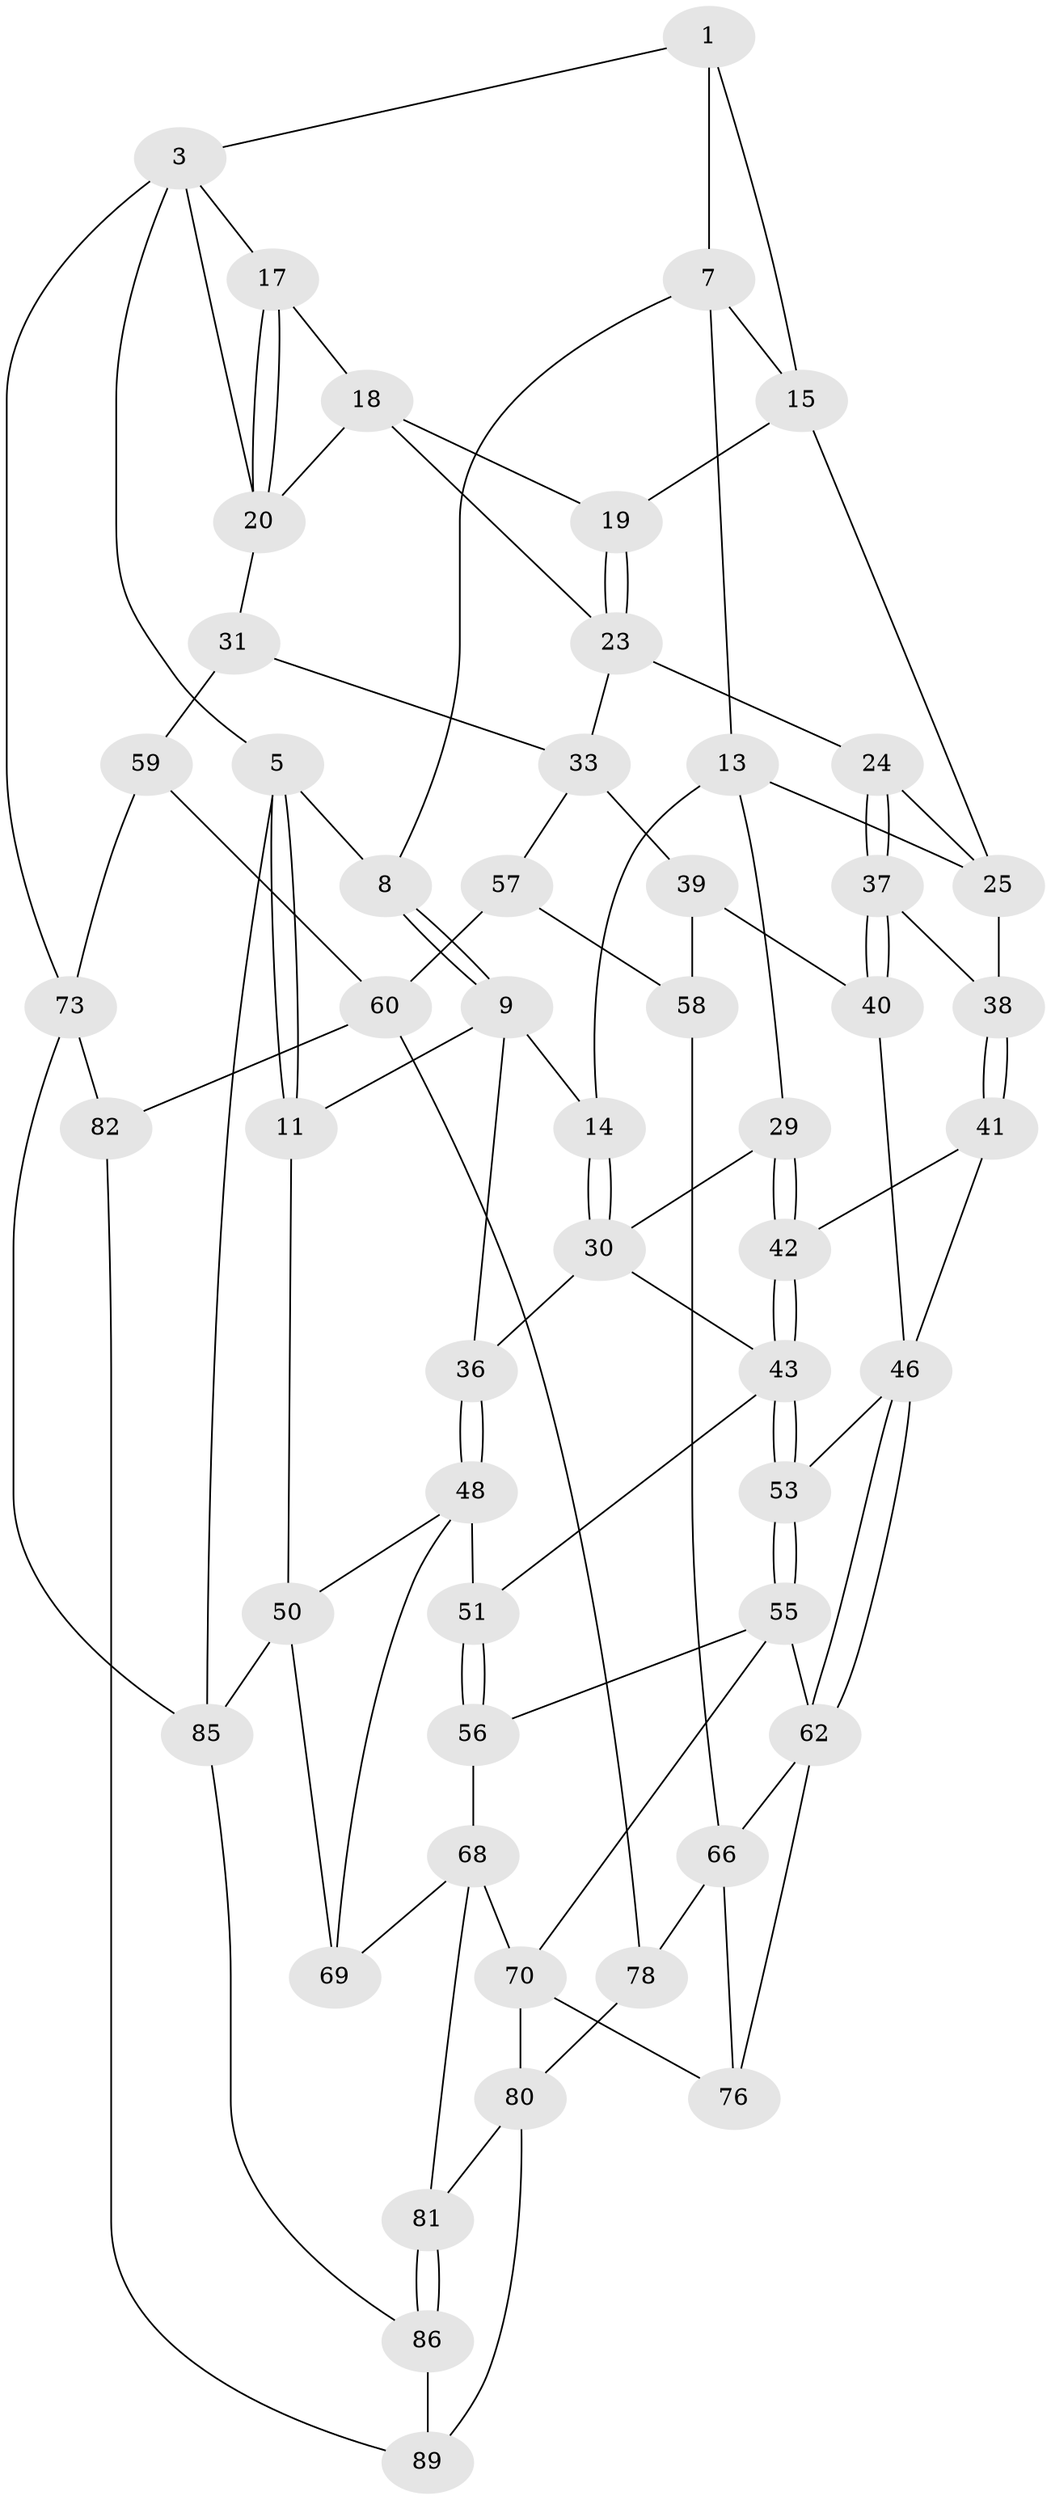 // original degree distribution, {3: 0.022222222222222223, 5: 0.5333333333333333, 4: 0.23333333333333334, 6: 0.2111111111111111}
// Generated by graph-tools (version 1.1) at 2025/11/02/27/25 16:11:57]
// undirected, 54 vertices, 110 edges
graph export_dot {
graph [start="1"]
  node [color=gray90,style=filled];
  1 [pos="+0.3415033511302685+0",super="+2"];
  3 [pos="+0.7771747092299081+0",super="+4"];
  5 [pos="+0+0",super="+6"];
  7 [pos="+0.34046913384906513+0.08072096580905269",super="+12"];
  8 [pos="+0.20740322049897486+0"];
  9 [pos="+0.1936522660710678+0.185775863390714",super="+10"];
  11 [pos="+0+0.2244722672711403"];
  13 [pos="+0.30322141136818953+0.18880921687500318",super="+28"];
  14 [pos="+0.30019677884107326+0.18921204145881237"];
  15 [pos="+0.6507023682628377+0",super="+16"];
  17 [pos="+0.9560221981355133+0.167160235141923"];
  18 [pos="+0.8347925951579933+0.17375143660017034",super="+21"];
  19 [pos="+0.6944693499706771+0.0647892607280675"];
  20 [pos="+1+0.21714534516599673",super="+22"];
  23 [pos="+0.7139067155205031+0.2758738294829901",super="+26"];
  24 [pos="+0.5661773062477585+0.3212237158182837"];
  25 [pos="+0.5091791186020956+0.25620864044158637",super="+27"];
  29 [pos="+0.3391399429289622+0.4456711800514118"];
  30 [pos="+0.31321591076634897+0.43993560158321016",super="+35"];
  31 [pos="+1+0.4957364681981662",super="+32"];
  33 [pos="+0.8215210716259721+0.467896186005377",super="+34"];
  36 [pos="+0.16143882718323316+0.44646863382540336"];
  37 [pos="+0.5685356542347684+0.41545153001032475"];
  38 [pos="+0.4369339477667334+0.4480220101105561"];
  39 [pos="+0.708194738178835+0.47104966975494345",super="+54"];
  40 [pos="+0.648777735397975+0.47471324869649",super="+45"];
  41 [pos="+0.4096179462268655+0.4753901452460453"];
  42 [pos="+0.40364368581426624+0.4776997486778346"];
  43 [pos="+0.3774781433024122+0.572630168462262",super="+44"];
  46 [pos="+0.5559213355893224+0.5822484602460821",super="+47"];
  48 [pos="+0.14118931085222045+0.5631133909415911",super="+49"];
  50 [pos="+0+0.6570471490129025",super="+84"];
  51 [pos="+0.304388042682008+0.5839910853222198",super="+52"];
  53 [pos="+0.4037774887848872+0.6652758029618695"];
  55 [pos="+0.40328270927032933+0.670059485234035",super="+64"];
  56 [pos="+0.2602124666079301+0.6729168015845213",super="+67"];
  57 [pos="+0.8032749432142561+0.49666044989486746",super="+61"];
  58 [pos="+0.6652577681504089+0.663119357797618",super="+65"];
  59 [pos="+0.8433447388580733+0.7172743672153519",super="+72"];
  60 [pos="+0.7677419900573031+0.7575857094743785",super="+77"];
  62 [pos="+0.5565099905447576+0.660940149078836",super="+63"];
  66 [pos="+0.6569158380741075+0.7162612541122049",super="+75"];
  68 [pos="+0.18912684505236158+0.7952021060319281",super="+71"];
  69 [pos="+0.16771720925416264+0.7982467886664015"];
  70 [pos="+0.3598461891253772+0.745483515958732",super="+79"];
  73 [pos="+1+1",super="+74"];
  76 [pos="+0.5212931520865682+0.8091348980095974"];
  78 [pos="+0.5526785155882507+0.9121079117316909"];
  80 [pos="+0.33718931891695636+0.8942369841191412",super="+83"];
  81 [pos="+0.24313613638905932+0.8727786973689704"];
  82 [pos="+0.7837434655685246+0.8883372167814266",super="+88"];
  85 [pos="+0+1"];
  86 [pos="+0.2340263617169814+0.9030372799158514",super="+87"];
  89 [pos="+0.5279776513851457+1",super="+90"];
  1 -- 7;
  1 -- 3;
  1 -- 15;
  3 -- 17;
  3 -- 73;
  3 -- 5;
  3 -- 20;
  5 -- 11;
  5 -- 11;
  5 -- 85;
  5 -- 8;
  7 -- 8;
  7 -- 13;
  7 -- 15;
  8 -- 9;
  8 -- 9;
  9 -- 14;
  9 -- 11;
  9 -- 36;
  11 -- 50;
  13 -- 14;
  13 -- 25;
  13 -- 29;
  14 -- 30;
  14 -- 30;
  15 -- 19;
  15 -- 25;
  17 -- 18;
  17 -- 20;
  17 -- 20;
  18 -- 19;
  18 -- 20;
  18 -- 23;
  19 -- 23;
  19 -- 23;
  20 -- 31;
  23 -- 24;
  23 -- 33;
  24 -- 25;
  24 -- 37;
  24 -- 37;
  25 -- 38;
  29 -- 30;
  29 -- 42;
  29 -- 42;
  30 -- 36;
  30 -- 43;
  31 -- 59 [weight=2];
  31 -- 33;
  33 -- 57;
  33 -- 39;
  36 -- 48;
  36 -- 48;
  37 -- 38;
  37 -- 40;
  37 -- 40;
  38 -- 41;
  38 -- 41;
  39 -- 40 [weight=2];
  39 -- 58;
  40 -- 46;
  41 -- 42;
  41 -- 46;
  42 -- 43;
  42 -- 43;
  43 -- 53;
  43 -- 53;
  43 -- 51;
  46 -- 62;
  46 -- 62;
  46 -- 53;
  48 -- 50;
  48 -- 69;
  48 -- 51;
  50 -- 85;
  50 -- 69;
  51 -- 56 [weight=2];
  51 -- 56;
  53 -- 55;
  53 -- 55;
  55 -- 56;
  55 -- 70;
  55 -- 62;
  56 -- 68;
  57 -- 58 [weight=2];
  57 -- 60;
  58 -- 66;
  59 -- 60;
  59 -- 73;
  60 -- 82;
  60 -- 78;
  62 -- 66;
  62 -- 76;
  66 -- 76;
  66 -- 78;
  68 -- 69;
  68 -- 81;
  68 -- 70;
  70 -- 80;
  70 -- 76;
  73 -- 85;
  73 -- 82 [weight=2];
  78 -- 80;
  80 -- 81;
  80 -- 89;
  81 -- 86;
  81 -- 86;
  82 -- 89;
  85 -- 86;
  86 -- 89 [weight=2];
}
